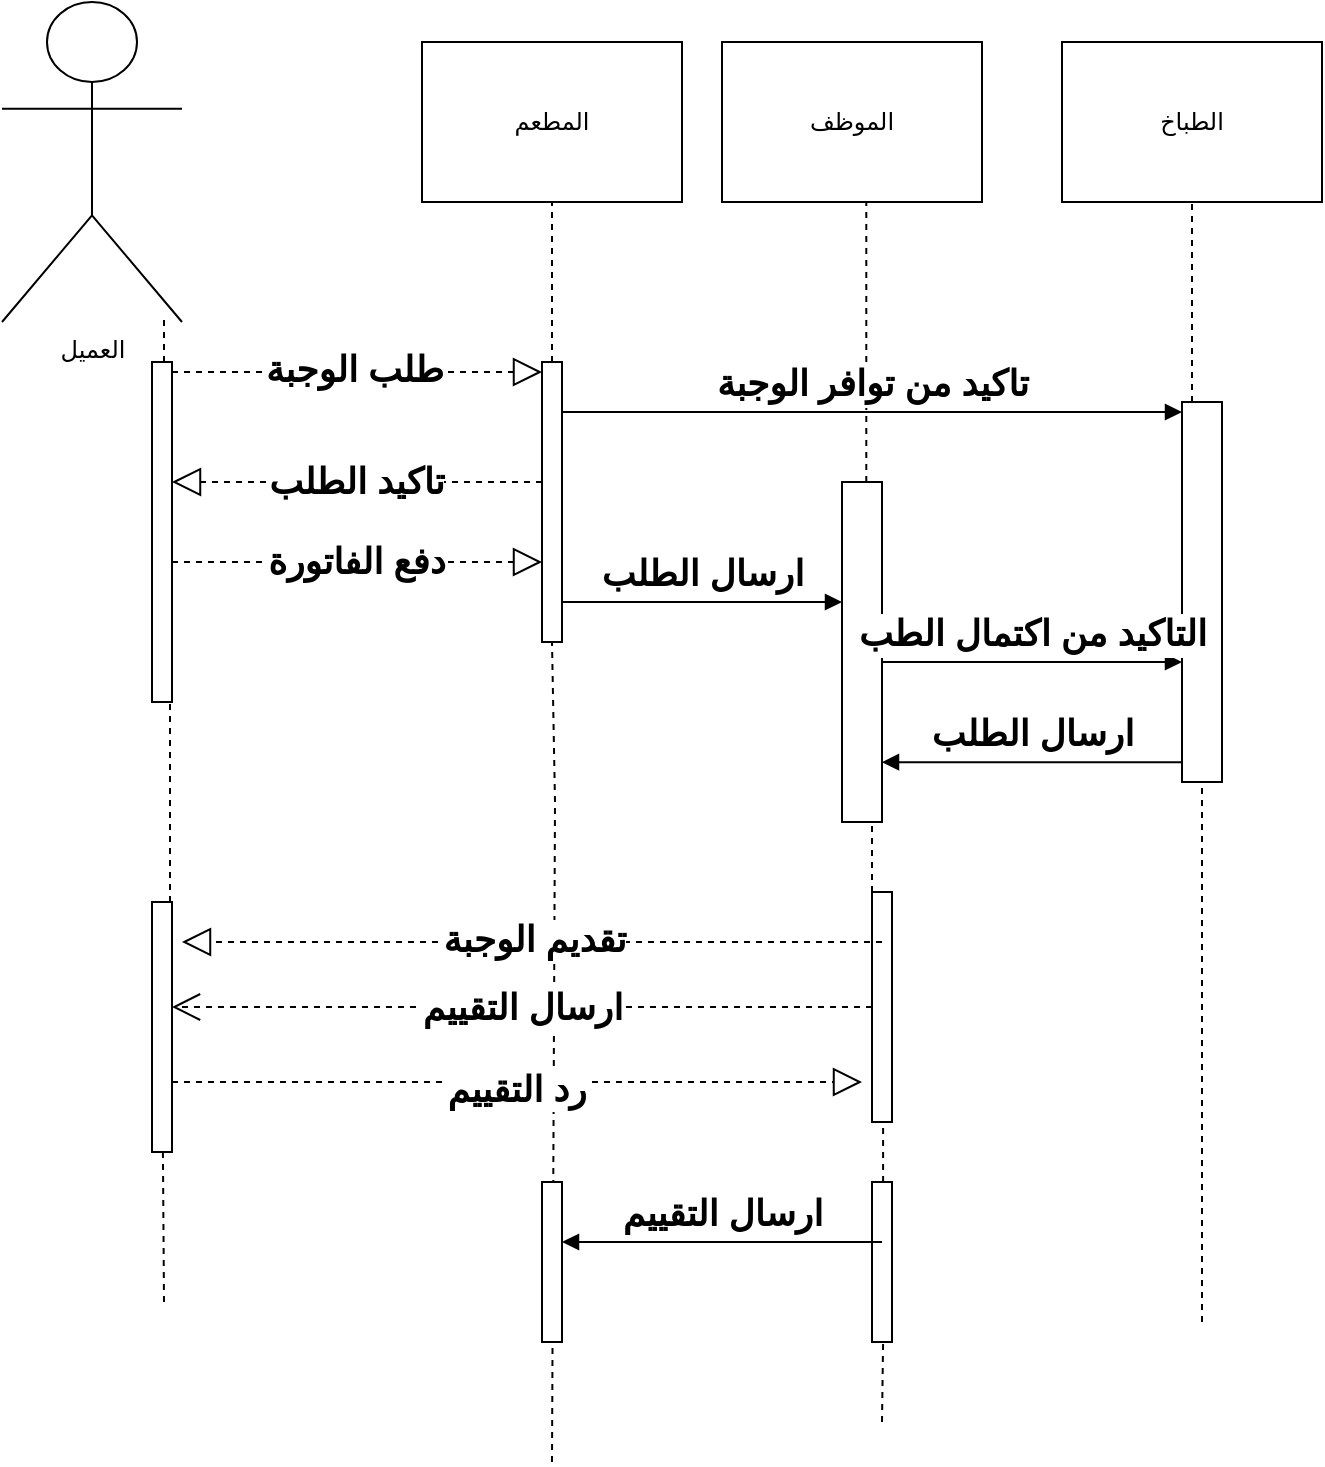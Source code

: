 <mxfile version="26.2.14">
  <diagram name="Page-1" id="7jN1cbd6Iw6RjRROv5cM">
    <mxGraphModel dx="1830" dy="880" grid="1" gridSize="10" guides="1" tooltips="1" connect="1" arrows="1" fold="1" page="1" pageScale="1" pageWidth="827" pageHeight="1169" math="0" shadow="0">
      <root>
        <mxCell id="0" />
        <mxCell id="1" parent="0" />
        <mxCell id="DiZCUlWpdzGBV4Cuziwv-1" value="العميل" style="shape=umlActor;verticalLabelPosition=bottom;verticalAlign=top;html=1;" parent="1" vertex="1">
          <mxGeometry x="70" y="10" width="90" height="160" as="geometry" />
        </mxCell>
        <mxCell id="DiZCUlWpdzGBV4Cuziwv-4" value="المطعم" style="rounded=0;whiteSpace=wrap;html=1;" parent="1" vertex="1">
          <mxGeometry x="280" y="30" width="130" height="80" as="geometry" />
        </mxCell>
        <mxCell id="DiZCUlWpdzGBV4Cuziwv-8" value="الطباخ" style="rounded=0;whiteSpace=wrap;html=1;" parent="1" vertex="1">
          <mxGeometry x="600" y="30" width="130" height="80" as="geometry" />
        </mxCell>
        <mxCell id="DiZCUlWpdzGBV4Cuziwv-9" value="الموظف" style="rounded=0;whiteSpace=wrap;html=1;" parent="1" vertex="1">
          <mxGeometry x="430" y="30" width="130" height="80" as="geometry" />
        </mxCell>
        <mxCell id="DiZCUlWpdzGBV4Cuziwv-11" value="" style="endArrow=none;dashed=1;html=1;rounded=0;entryX=0.5;entryY=1;entryDx=0;entryDy=0;" parent="1" source="lZvWsdURLMWJS_P7BMlA-15" target="DiZCUlWpdzGBV4Cuziwv-8" edge="1">
          <mxGeometry width="50" height="50" relative="1" as="geometry">
            <mxPoint x="670" y="670" as="sourcePoint" />
            <mxPoint x="675" y="110" as="targetPoint" />
            <Array as="points" />
          </mxGeometry>
        </mxCell>
        <mxCell id="lZvWsdURLMWJS_P7BMlA-2" value="&#xa;&lt;span style=&quot;color: rgba(0, 0, 0, 0); font-family: monospace; font-size: 0px; font-style: normal; font-variant-ligatures: normal; font-variant-caps: normal; font-weight: 400; letter-spacing: normal; orphans: 2; text-align: right; text-indent: 0px; text-transform: none; widows: 2; word-spacing: 0px; -webkit-text-stroke-width: 0px; white-space: nowrap; background-color: rgb(236, 236, 236); text-decoration-thickness: initial; text-decoration-style: initial; text-decoration-color: initial; display: inline !important; float: none;&quot;&gt;٪3CmxGraphModel٪3E٪3Croot٪3E٪3CmxCell٪20id٪3D٪220٪2F٪3E٪3CmxCell٪20id٪3D٪221٪22٪20parent٪3D٪220٪22٪2F٪3E٪3CmxCell٪20id٪3D٪222٪22٪20value٪3D٪22٪22٪20style٪3D٪22endArrow٪3Dnone٪3Bdashed٪3D1٪3Bhtml٪3D1٪3Brounded٪3D0٪3BentryX٪3D0. 555٪3BentryY٪3D1٪3BentryDx٪3D0٪3BentryDy٪3D0٪3BentryPerimeter٪3D0٪3B٪22٪20edge٪3D٪221٪22٪20parent٪3D٪221٪22٪3E٪3CmxGeometry٪20width٪3D٪2250٪22٪20height٪3D٪2250٪22٪20relative٪3D٪221٪22٪20as٪3D٪22geometry٪22٪3E٪ 3CmxPoint٪20x٪3D٪22505٪22٪20y٪3D٪22660٪22٪20as٪3D٪22sourcePoint٪22٪2F٪3E٪3CmxPoint٪20x٪3D٪22502٪22٪20y٪3D٪22110٪22٪20as٪3D٪22targetPoint٪22٪2F٪3E٪3CArray٪20as٪3D٪22point٪22٪3E٪3CmxPoint٪ 20x٪3D٪22505٪22٪20y٪3D٪22400٪22٪2F٪3E٪3C٪2FArray٪3E٪3C٪2FmxGeometry٪3E٪3C٪2FmxCell٪3E٪3C٪2Froot٪3E٪3C٪2FmxGraphModel٪3E&lt;/span&gt;&#xa;&#xa;" style="endArrow=none;dashed=1;html=1;rounded=0;entryX=0.555;entryY=1;entryDx=0;entryDy=0;entryPerimeter=0;" parent="1" source="lZvWsdURLMWJS_P7BMlA-13" target="DiZCUlWpdzGBV4Cuziwv-9" edge="1">
          <mxGeometry width="50" height="50" relative="1" as="geometry">
            <mxPoint x="505" y="660" as="sourcePoint" />
            <mxPoint x="500" y="130" as="targetPoint" />
            <Array as="points" />
          </mxGeometry>
        </mxCell>
        <mxCell id="lZvWsdURLMWJS_P7BMlA-4" value="" style="endArrow=none;dashed=1;html=1;rounded=0;entryX=0.5;entryY=1;entryDx=0;entryDy=0;" parent="1" source="lZvWsdURLMWJS_P7BMlA-6" target="DiZCUlWpdzGBV4Cuziwv-4" edge="1">
          <mxGeometry width="50" height="50" relative="1" as="geometry">
            <mxPoint x="346.5" y="670" as="sourcePoint" />
            <mxPoint x="343.5" y="120" as="targetPoint" />
            <Array as="points" />
          </mxGeometry>
        </mxCell>
        <mxCell id="lZvWsdURLMWJS_P7BMlA-5" value="" style="endArrow=none;dashed=1;html=1;rounded=0;entryX=0.5;entryY=1;entryDx=0;entryDy=0;" parent="1" target="lZvWsdURLMWJS_P7BMlA-6" edge="1">
          <mxGeometry width="50" height="50" relative="1" as="geometry">
            <mxPoint x="345" y="740" as="sourcePoint" />
            <mxPoint x="345" y="110" as="targetPoint" />
            <Array as="points">
              <mxPoint x="346.5" y="410" />
            </Array>
          </mxGeometry>
        </mxCell>
        <mxCell id="lZvWsdURLMWJS_P7BMlA-6" value="" style="html=1;points=[[0,0,0,0,5],[0,1,0,0,-5],[1,0,0,0,5],[1,1,0,0,-5]];perimeter=orthogonalPerimeter;outlineConnect=0;targetShapes=umlLifeline;portConstraint=eastwest;newEdgeStyle={&quot;curved&quot;:0,&quot;rounded&quot;:0};" parent="1" vertex="1">
          <mxGeometry x="340" y="190" width="10" height="140" as="geometry" />
        </mxCell>
        <mxCell id="lZvWsdURLMWJS_P7BMlA-7" value="&#xa;&lt;span style=&quot;color: rgba(0, 0, 0, 0); font-family: monospace; font-size: 0px; font-style: normal; font-variant-ligatures: normal; font-variant-caps: normal; font-weight: 400; letter-spacing: normal; orphans: 2; text-align: right; text-indent: 0px; text-transform: none; widows: 2; word-spacing: 0px; -webkit-text-stroke-width: 0px; white-space: nowrap; background-color: rgb(236, 236, 236); text-decoration-thickness: initial; text-decoration-style: initial; text-decoration-color: initial; display: inline !important; float: none;&quot;&gt;٪3CmxGraphModel٪3E٪3Croot٪3E٪3CmxCell٪20id٪3D٪220٪2F٪3E٪3CmxCell٪20id٪3D٪221٪22٪20parent٪3D٪220٪22٪2F٪3E٪3CmxCell٪20id٪3D٪222٪22٪20value٪3D٪22٪22٪20style٪3D٪22endArrow٪3Dnone٪3Bdashed٪3D1٪3Bhtml٪3D1٪3Brounded٪3D0٪3BentryX٪3D0. 555٪3BentryY٪3D1٪3BentryDx٪3D0٪3BentryDy٪3D0٪3BentryPerimeter٪3D0٪3B٪22٪20edge٪3D٪221٪22٪20parent٪3D٪221٪22٪3E٪3CmxGeometry٪20width٪3D٪2250٪22٪20height٪3D٪2250٪22٪20relative٪3D٪221٪22٪20as٪3D٪22geometry٪22٪3E٪ 3CmxPoint٪20x٪3D٪22505٪22٪20y٪3D٪22660٪22٪20as٪3D٪22sourcePoint٪22٪2F٪3E٪3CmxPoint٪20x٪3D٪22502٪22٪20y٪3D٪22110٪22٪20as٪3D٪22targetPoint٪22٪2F٪3E٪3CArray٪20as٪3D٪22point٪22٪3E٪3CmxPoint٪ 20x٪3D٪22505٪22٪20y٪3D٪22400٪22٪2F٪3E٪3C٪2FArray٪3E٪3C٪2FmxGeometry٪3E٪3C٪2FmxCell٪3E٪3C٪2Froot٪3E٪3C٪2FmxGraphModel٪3E&lt;/span&gt;&#xa;&#xa;" style="endArrow=none;dashed=1;html=1;rounded=0;entryX=0.9;entryY=0.975;entryDx=0;entryDy=0;entryPerimeter=0;" parent="1" source="lZvWsdURLMWJS_P7BMlA-9" target="DiZCUlWpdzGBV4Cuziwv-1" edge="1">
          <mxGeometry width="50" height="50" relative="1" as="geometry">
            <mxPoint x="151" y="660" as="sourcePoint" />
            <mxPoint x="113.5" y="220" as="targetPoint" />
            <Array as="points" />
          </mxGeometry>
        </mxCell>
        <mxCell id="lZvWsdURLMWJS_P7BMlA-8" value="" style="endArrow=none;dashed=1;html=1;rounded=0;entryX=0.9;entryY=0.975;entryDx=0;entryDy=0;entryPerimeter=0;" parent="1" source="lZvWsdURLMWJS_P7BMlA-35" target="lZvWsdURLMWJS_P7BMlA-9" edge="1">
          <mxGeometry width="50" height="50" relative="1" as="geometry">
            <mxPoint x="151" y="660" as="sourcePoint" />
            <mxPoint x="151" y="166" as="targetPoint" />
            <Array as="points" />
          </mxGeometry>
        </mxCell>
        <mxCell id="lZvWsdURLMWJS_P7BMlA-9" value="" style="html=1;points=[[0,0,0,0,5],[0,1,0,0,-5],[1,0,0,0,5],[1,1,0,0,-5]];perimeter=orthogonalPerimeter;outlineConnect=0;targetShapes=umlLifeline;portConstraint=eastwest;newEdgeStyle={&quot;curved&quot;:0,&quot;rounded&quot;:0};" parent="1" vertex="1">
          <mxGeometry x="145" y="190" width="10" height="170" as="geometry" />
        </mxCell>
        <mxCell id="lZvWsdURLMWJS_P7BMlA-14" value="" style="endArrow=none;dashed=1;html=1;rounded=0;entryX=0.555;entryY=1;entryDx=0;entryDy=0;entryPerimeter=0;" parent="1" source="lZvWsdURLMWJS_P7BMlA-37" target="lZvWsdURLMWJS_P7BMlA-13" edge="1">
          <mxGeometry width="50" height="50" relative="1" as="geometry">
            <mxPoint x="505" y="660" as="sourcePoint" />
            <mxPoint x="502" y="110" as="targetPoint" />
            <Array as="points">
              <mxPoint x="505" y="400" />
              <mxPoint x="502" y="350" />
            </Array>
          </mxGeometry>
        </mxCell>
        <mxCell id="lZvWsdURLMWJS_P7BMlA-13" value="" style="html=1;points=[[0,0,0,0,5],[0,1,0,0,-5],[1,0,0,0,5],[1,1,0,0,-5]];perimeter=orthogonalPerimeter;outlineConnect=0;targetShapes=umlLifeline;portConstraint=eastwest;newEdgeStyle={&quot;curved&quot;:0,&quot;rounded&quot;:0};" parent="1" vertex="1">
          <mxGeometry x="490" y="250" width="20" height="170" as="geometry" />
        </mxCell>
        <mxCell id="lZvWsdURLMWJS_P7BMlA-16" value="" style="endArrow=none;dashed=1;html=1;rounded=0;entryX=0.5;entryY=1;entryDx=0;entryDy=0;" parent="1" target="lZvWsdURLMWJS_P7BMlA-15" edge="1">
          <mxGeometry width="50" height="50" relative="1" as="geometry">
            <mxPoint x="670" y="670" as="sourcePoint" />
            <mxPoint x="665" y="100" as="targetPoint" />
            <Array as="points">
              <mxPoint x="670" y="400" />
              <mxPoint x="670" y="370" />
            </Array>
          </mxGeometry>
        </mxCell>
        <mxCell id="lZvWsdURLMWJS_P7BMlA-15" value="" style="html=1;points=[[0,0,0,0,5],[0,1,0,0,-5],[1,0,0,0,5],[1,1,0,0,-5]];perimeter=orthogonalPerimeter;outlineConnect=0;targetShapes=umlLifeline;portConstraint=eastwest;newEdgeStyle={&quot;curved&quot;:0,&quot;rounded&quot;:0};" parent="1" vertex="1">
          <mxGeometry x="660" y="210" width="20" height="190" as="geometry" />
        </mxCell>
        <mxCell id="lZvWsdURLMWJS_P7BMlA-17" value="&lt;font style=&quot;font-size: 18px;&quot;&gt;&lt;b&gt;تاكيد من توافر الوجبة&lt;/b&gt;&lt;/font&gt;" style="html=1;verticalAlign=bottom;endArrow=block;curved=0;rounded=0;entryX=0;entryY=0;entryDx=0;entryDy=5;entryPerimeter=0;" parent="1" source="lZvWsdURLMWJS_P7BMlA-6" target="lZvWsdURLMWJS_P7BMlA-15" edge="1">
          <mxGeometry width="80" relative="1" as="geometry">
            <mxPoint x="610" y="250" as="sourcePoint" />
            <mxPoint x="690" y="250" as="targetPoint" />
          </mxGeometry>
        </mxCell>
        <mxCell id="lZvWsdURLMWJS_P7BMlA-23" value="" style="endArrow=block;dashed=1;endFill=0;endSize=12;html=1;rounded=0;exitX=1;exitY=0;exitDx=0;exitDy=5;exitPerimeter=0;entryX=0;entryY=0;entryDx=0;entryDy=5;entryPerimeter=0;" parent="1" source="lZvWsdURLMWJS_P7BMlA-9" target="lZvWsdURLMWJS_P7BMlA-6" edge="1">
          <mxGeometry width="160" relative="1" as="geometry">
            <mxPoint x="160" y="220" as="sourcePoint" />
            <mxPoint x="320" y="220" as="targetPoint" />
            <Array as="points" />
          </mxGeometry>
        </mxCell>
        <mxCell id="lZvWsdURLMWJS_P7BMlA-24" value="&lt;font style=&quot;font-size: 18px;&quot;&gt;&lt;b&gt;طلب الوجبة&lt;/b&gt;&lt;/font&gt;" style="edgeLabel;html=1;align=center;verticalAlign=middle;resizable=0;points=[];" parent="lZvWsdURLMWJS_P7BMlA-23" vertex="1" connectable="0">
          <mxGeometry x="-0.016" y="1" relative="1" as="geometry">
            <mxPoint as="offset" />
          </mxGeometry>
        </mxCell>
        <mxCell id="lZvWsdURLMWJS_P7BMlA-25" value="" style="endArrow=block;dashed=1;endFill=0;endSize=12;html=1;rounded=0;" parent="1" edge="1">
          <mxGeometry width="160" relative="1" as="geometry">
            <mxPoint x="340" y="250" as="sourcePoint" />
            <mxPoint x="155" y="250" as="targetPoint" />
          </mxGeometry>
        </mxCell>
        <mxCell id="lZvWsdURLMWJS_P7BMlA-26" value="&lt;font style=&quot;font-size: 18px;&quot;&gt;&lt;b&gt;تاكيد الطلب&lt;/b&gt;&lt;/font&gt;" style="edgeLabel;html=1;align=center;verticalAlign=middle;resizable=0;points=[];" parent="lZvWsdURLMWJS_P7BMlA-25" vertex="1" connectable="0">
          <mxGeometry x="0.005" relative="1" as="geometry">
            <mxPoint as="offset" />
          </mxGeometry>
        </mxCell>
        <mxCell id="lZvWsdURLMWJS_P7BMlA-27" value="" style="endArrow=block;dashed=1;endFill=0;endSize=12;html=1;rounded=0;" parent="1" source="lZvWsdURLMWJS_P7BMlA-9" edge="1">
          <mxGeometry width="160" relative="1" as="geometry">
            <mxPoint x="180" y="290" as="sourcePoint" />
            <mxPoint x="340" y="290" as="targetPoint" />
          </mxGeometry>
        </mxCell>
        <mxCell id="EtyfmDzNJ4VP8l7pIteR-1" value="نص" style="edgeLabel;html=1;align=center;verticalAlign=middle;resizable=0;points=[];" vertex="1" connectable="0" parent="lZvWsdURLMWJS_P7BMlA-27">
          <mxGeometry x="-0.025" relative="1" as="geometry">
            <mxPoint as="offset" />
          </mxGeometry>
        </mxCell>
        <mxCell id="EtyfmDzNJ4VP8l7pIteR-3" value="&lt;font style=&quot;font-size: 18px;&quot;&gt;&lt;b&gt;دفع الفاتورة&lt;/b&gt;&lt;/font&gt;" style="edgeLabel;html=1;align=center;verticalAlign=middle;resizable=0;points=[];" vertex="1" connectable="0" parent="lZvWsdURLMWJS_P7BMlA-27">
          <mxGeometry x="-0.005" relative="1" as="geometry">
            <mxPoint as="offset" />
          </mxGeometry>
        </mxCell>
        <mxCell id="lZvWsdURLMWJS_P7BMlA-29" value="&lt;font style=&quot;font-size: 18px;&quot;&gt;&lt;b&gt;ارسال الطلب&lt;/b&gt;&lt;/font&gt;" style="html=1;verticalAlign=bottom;endArrow=block;curved=0;rounded=0;" parent="1" edge="1">
          <mxGeometry width="80" relative="1" as="geometry">
            <mxPoint x="350" y="310" as="sourcePoint" />
            <mxPoint x="490" y="310" as="targetPoint" />
          </mxGeometry>
        </mxCell>
        <mxCell id="lZvWsdURLMWJS_P7BMlA-30" value="&lt;font style=&quot;font-size: 18px;&quot;&gt;&lt;b&gt;التاكيد من اكتمال الطب&lt;/b&gt;&lt;/font&gt;" style="html=1;verticalAlign=bottom;endArrow=block;curved=0;rounded=0;" parent="1" target="lZvWsdURLMWJS_P7BMlA-15" edge="1">
          <mxGeometry width="80" relative="1" as="geometry">
            <mxPoint x="510" y="340" as="sourcePoint" />
            <mxPoint x="590" y="340" as="targetPoint" />
          </mxGeometry>
        </mxCell>
        <mxCell id="lZvWsdURLMWJS_P7BMlA-32" value="&lt;font style=&quot;font-size: 18px;&quot;&gt;&lt;b&gt;ارسال الطلب&lt;/b&gt;&lt;/font&gt;" style="html=1;verticalAlign=bottom;endArrow=block;curved=0;rounded=0;entryX=1;entryY=0.824;entryDx=0;entryDy=0;entryPerimeter=0;" parent="1" source="lZvWsdURLMWJS_P7BMlA-15" target="lZvWsdURLMWJS_P7BMlA-13" edge="1">
          <mxGeometry width="80" relative="1" as="geometry">
            <mxPoint x="620" y="380" as="sourcePoint" />
            <mxPoint x="550" y="390" as="targetPoint" />
          </mxGeometry>
        </mxCell>
        <mxCell id="lZvWsdURLMWJS_P7BMlA-34" value="" style="endArrow=none;dashed=1;html=1;rounded=0;entryX=0.9;entryY=0.975;entryDx=0;entryDy=0;entryPerimeter=0;" parent="1" target="lZvWsdURLMWJS_P7BMlA-35" edge="1">
          <mxGeometry width="50" height="50" relative="1" as="geometry">
            <mxPoint x="151" y="660" as="sourcePoint" />
            <mxPoint x="154" y="356" as="targetPoint" />
            <Array as="points">
              <mxPoint x="150" y="520" />
            </Array>
          </mxGeometry>
        </mxCell>
        <mxCell id="lZvWsdURLMWJS_P7BMlA-35" value="" style="html=1;points=[[0,0,0,0,5],[0,1,0,0,-5],[1,0,0,0,5],[1,1,0,0,-5]];perimeter=orthogonalPerimeter;outlineConnect=0;targetShapes=umlLifeline;portConstraint=eastwest;newEdgeStyle={&quot;curved&quot;:0,&quot;rounded&quot;:0};" parent="1" vertex="1">
          <mxGeometry x="145" y="460" width="10" height="125" as="geometry" />
        </mxCell>
        <mxCell id="lZvWsdURLMWJS_P7BMlA-36" value="" style="endArrow=none;dashed=1;html=1;rounded=0;entryX=0.555;entryY=1;entryDx=0;entryDy=0;entryPerimeter=0;" parent="1" source="lZvWsdURLMWJS_P7BMlA-46" target="lZvWsdURLMWJS_P7BMlA-37" edge="1">
          <mxGeometry width="50" height="50" relative="1" as="geometry">
            <mxPoint x="510" y="720" as="sourcePoint" />
            <mxPoint x="501" y="420" as="targetPoint" />
            <Array as="points" />
          </mxGeometry>
        </mxCell>
        <mxCell id="lZvWsdURLMWJS_P7BMlA-37" value="" style="html=1;points=[[0,0,0,0,5],[0,1,0,0,-5],[1,0,0,0,5],[1,1,0,0,-5]];perimeter=orthogonalPerimeter;outlineConnect=0;targetShapes=umlLifeline;portConstraint=eastwest;newEdgeStyle={&quot;curved&quot;:0,&quot;rounded&quot;:0};" parent="1" vertex="1">
          <mxGeometry x="505" y="455" width="10" height="115" as="geometry" />
        </mxCell>
        <mxCell id="lZvWsdURLMWJS_P7BMlA-40" value="" style="endArrow=block;dashed=1;endFill=0;endSize=12;html=1;rounded=0;" parent="1" edge="1">
          <mxGeometry width="160" relative="1" as="geometry">
            <mxPoint x="510" y="480" as="sourcePoint" />
            <mxPoint x="160" y="480" as="targetPoint" />
          </mxGeometry>
        </mxCell>
        <mxCell id="lZvWsdURLMWJS_P7BMlA-41" value="&lt;font style=&quot;font-size: 18px;&quot;&gt;&lt;b&gt;تقديم الوجبة&lt;/b&gt;&lt;/font&gt;" style="edgeLabel;html=1;align=center;verticalAlign=middle;resizable=0;points=[];" parent="lZvWsdURLMWJS_P7BMlA-40" vertex="1" connectable="0">
          <mxGeometry x="-0.006" y="-1" relative="1" as="geometry">
            <mxPoint as="offset" />
          </mxGeometry>
        </mxCell>
        <mxCell id="lZvWsdURLMWJS_P7BMlA-42" value="&lt;font style=&quot;font-size: 18px;&quot;&gt;&lt;b&gt;ارسال التقييم&lt;/b&gt;&lt;/font&gt;" style="endArrow=open;endSize=12;dashed=1;html=1;rounded=0;" parent="1" source="lZvWsdURLMWJS_P7BMlA-37" target="lZvWsdURLMWJS_P7BMlA-35" edge="1">
          <mxGeometry width="160" relative="1" as="geometry">
            <mxPoint x="270" y="560" as="sourcePoint" />
            <mxPoint x="430" y="560" as="targetPoint" />
          </mxGeometry>
        </mxCell>
        <mxCell id="lZvWsdURLMWJS_P7BMlA-43" value="" style="endArrow=block;dashed=1;endFill=0;endSize=12;html=1;rounded=0;" parent="1" source="lZvWsdURLMWJS_P7BMlA-35" edge="1">
          <mxGeometry width="160" relative="1" as="geometry">
            <mxPoint x="280" y="580" as="sourcePoint" />
            <mxPoint x="500" y="550" as="targetPoint" />
          </mxGeometry>
        </mxCell>
        <mxCell id="lZvWsdURLMWJS_P7BMlA-44" value="&lt;font style=&quot;font-size: 18px;&quot;&gt;&lt;b&gt;رد التقييم&lt;/b&gt;&lt;/font&gt;" style="edgeLabel;html=1;align=center;verticalAlign=middle;resizable=0;points=[];" parent="lZvWsdURLMWJS_P7BMlA-43" vertex="1" connectable="0">
          <mxGeometry x="-0.006" y="-4" relative="1" as="geometry">
            <mxPoint as="offset" />
          </mxGeometry>
        </mxCell>
        <mxCell id="lZvWsdURLMWJS_P7BMlA-45" value="" style="html=1;points=[[0,0,0,0,5],[0,1,0,0,-5],[1,0,0,0,5],[1,1,0,0,-5]];perimeter=orthogonalPerimeter;outlineConnect=0;targetShapes=umlLifeline;portConstraint=eastwest;newEdgeStyle={&quot;curved&quot;:0,&quot;rounded&quot;:0};" parent="1" vertex="1">
          <mxGeometry x="340" y="600" width="10" height="80" as="geometry" />
        </mxCell>
        <mxCell id="lZvWsdURLMWJS_P7BMlA-47" value="" style="endArrow=none;dashed=1;html=1;rounded=0;entryX=0.555;entryY=1;entryDx=0;entryDy=0;entryPerimeter=0;" parent="1" target="lZvWsdURLMWJS_P7BMlA-46" edge="1">
          <mxGeometry width="50" height="50" relative="1" as="geometry">
            <mxPoint x="510" y="720" as="sourcePoint" />
            <mxPoint x="511" y="570" as="targetPoint" />
            <Array as="points" />
          </mxGeometry>
        </mxCell>
        <mxCell id="lZvWsdURLMWJS_P7BMlA-46" value="" style="html=1;points=[[0,0,0,0,5],[0,1,0,0,-5],[1,0,0,0,5],[1,1,0,0,-5]];perimeter=orthogonalPerimeter;outlineConnect=0;targetShapes=umlLifeline;portConstraint=eastwest;newEdgeStyle={&quot;curved&quot;:0,&quot;rounded&quot;:0};" parent="1" vertex="1">
          <mxGeometry x="505" y="600" width="10" height="80" as="geometry" />
        </mxCell>
        <mxCell id="lZvWsdURLMWJS_P7BMlA-48" value="&lt;font style=&quot;font-size: 18px;&quot;&gt;&lt;b&gt;ارسال التقييم&lt;/b&gt;&lt;/font&gt;" style="html=1;verticalAlign=bottom;endArrow=block;curved=0;rounded=0;exitX=0.5;exitY=0.375;exitDx=0;exitDy=0;exitPerimeter=0;" parent="1" source="lZvWsdURLMWJS_P7BMlA-46" target="lZvWsdURLMWJS_P7BMlA-45" edge="1">
          <mxGeometry width="80" relative="1" as="geometry">
            <mxPoint x="380" y="650" as="sourcePoint" />
            <mxPoint x="460" y="650" as="targetPoint" />
          </mxGeometry>
        </mxCell>
      </root>
    </mxGraphModel>
  </diagram>
</mxfile>
